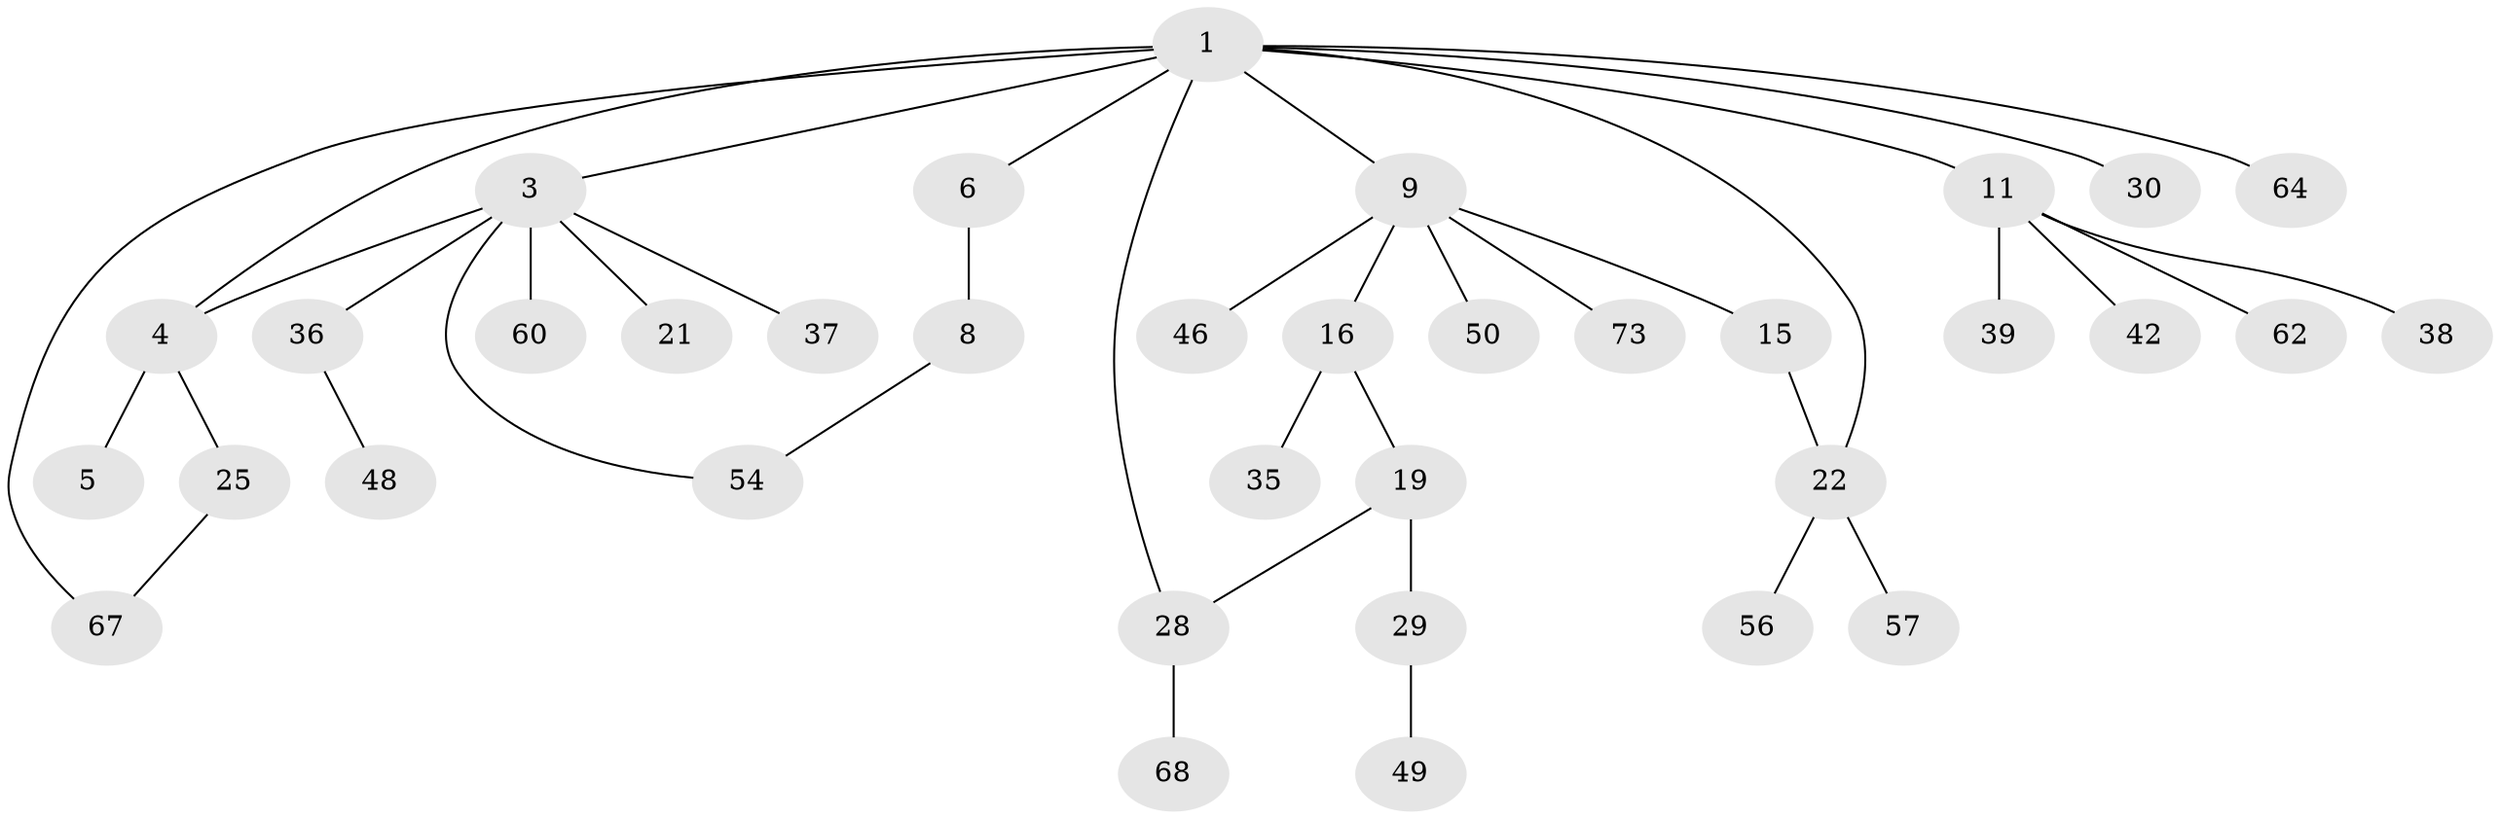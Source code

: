 // original degree distribution, {7: 0.0136986301369863, 5: 0.0547945205479452, 2: 0.2602739726027397, 4: 0.1095890410958904, 3: 0.1506849315068493, 1: 0.410958904109589}
// Generated by graph-tools (version 1.1) at 2025/13/03/09/25 04:13:27]
// undirected, 36 vertices, 40 edges
graph export_dot {
graph [start="1"]
  node [color=gray90,style=filled];
  1 [super="+2+17"];
  3 [super="+7"];
  4 [super="+12"];
  5 [super="+53"];
  6;
  8 [super="+27"];
  9 [super="+20+10"];
  11 [super="+43+34+31"];
  15 [super="+59"];
  16 [super="+51+72"];
  19 [super="+32"];
  21;
  22 [super="+24+45"];
  25;
  28 [super="+47+41"];
  29 [super="+63"];
  30;
  35 [super="+58"];
  36 [super="+70"];
  37;
  38;
  39;
  42;
  46;
  48 [super="+71"];
  49;
  50;
  54 [super="+69"];
  56;
  57;
  60 [super="+61"];
  62;
  64;
  67;
  68;
  73;
  1 -- 3;
  1 -- 4;
  1 -- 6;
  1 -- 28;
  1 -- 30;
  1 -- 64;
  1 -- 67;
  1 -- 9;
  1 -- 11;
  1 -- 22;
  3 -- 4;
  3 -- 36;
  3 -- 37;
  3 -- 21;
  3 -- 54;
  3 -- 60;
  4 -- 5;
  4 -- 25;
  6 -- 8;
  8 -- 54;
  9 -- 73;
  9 -- 50;
  9 -- 46;
  9 -- 16;
  9 -- 15;
  11 -- 38;
  11 -- 42;
  11 -- 62;
  11 -- 39 [weight=2];
  15 -- 22;
  16 -- 19;
  16 -- 35 [weight=2];
  19 -- 29;
  19 -- 28;
  22 -- 56;
  22 -- 57;
  25 -- 67;
  28 -- 68;
  29 -- 49;
  36 -- 48;
}
